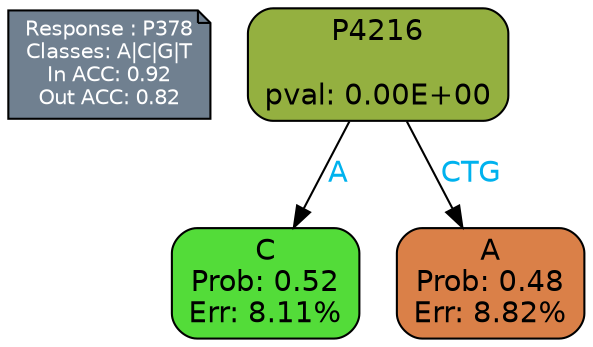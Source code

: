 digraph Tree {
node [shape=box, style="filled, rounded", color="black", fontname=helvetica] ;
graph [ranksep=equally, splines=polylines, bgcolor=transparent, dpi=600] ;
edge [fontname=helvetica] ;
LEGEND [label="Response : P378
Classes: A|C|G|T
In ACC: 0.92
Out ACC: 0.82
",shape=note,align=left,style=filled,fillcolor="slategray",fontcolor="white",fontsize=10];1 [label="P4216

pval: 0.00E+00", fillcolor="#94b040"] ;
2 [label="C
Prob: 0.52
Err: 8.11%", fillcolor="#53dc39"] ;
3 [label="A
Prob: 0.48
Err: 8.82%", fillcolor="#da8048"] ;
1 -> 2 [label="A",fontcolor=deepskyblue2] ;
1 -> 3 [label="CTG",fontcolor=deepskyblue2] ;
{rank = same; 2;3;}{rank = same; LEGEND;1;}}